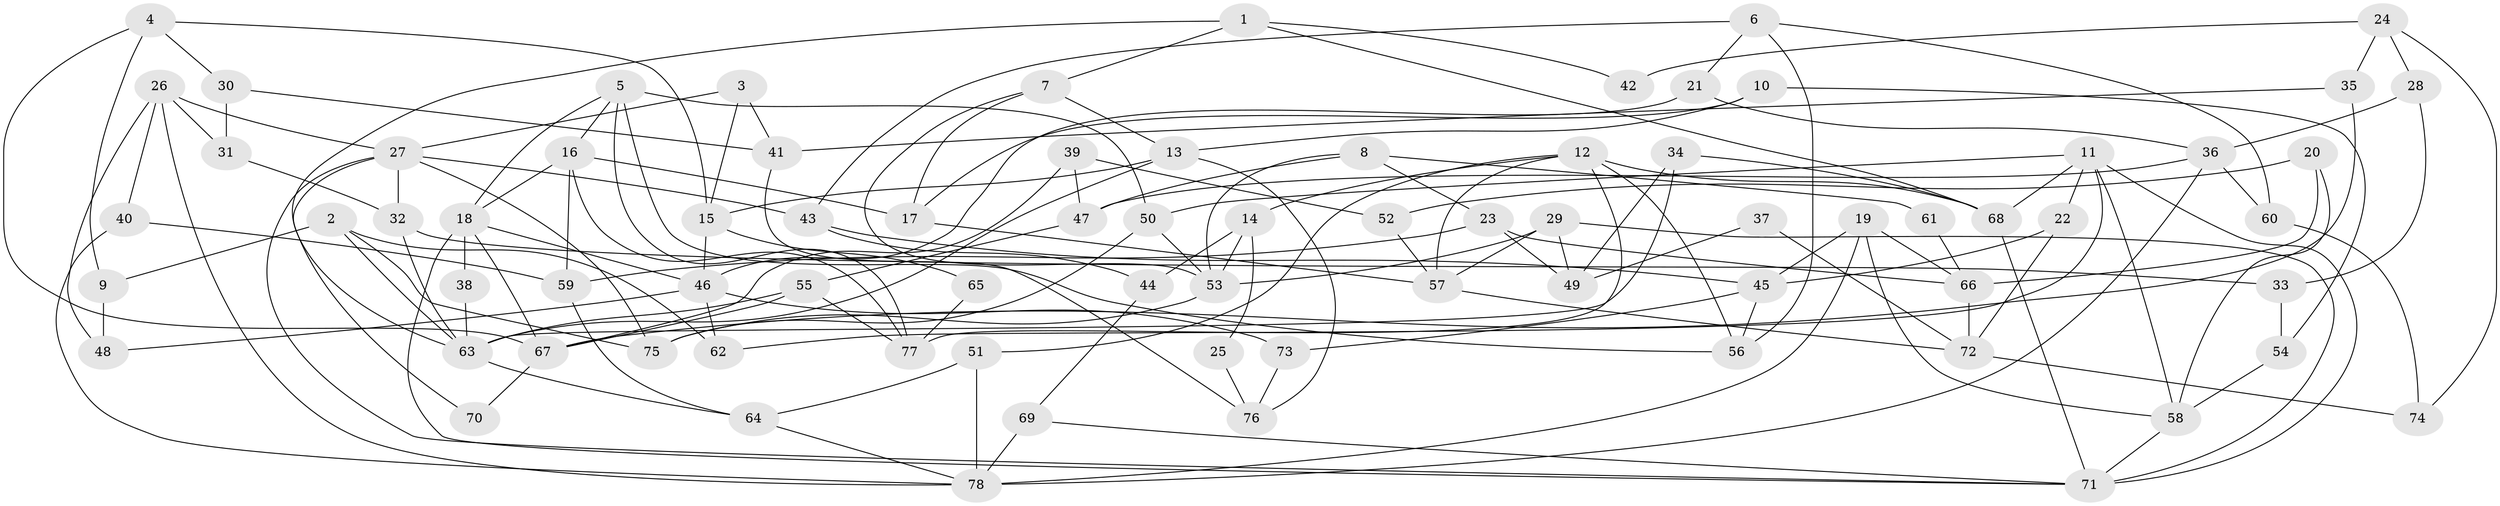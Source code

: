 // coarse degree distribution, {4: 0.2765957446808511, 5: 0.19148936170212766, 6: 0.10638297872340426, 7: 0.10638297872340426, 8: 0.02127659574468085, 9: 0.0851063829787234, 3: 0.1276595744680851, 2: 0.06382978723404255, 10: 0.02127659574468085}
// Generated by graph-tools (version 1.1) at 2025/23/03/03/25 07:23:57]
// undirected, 78 vertices, 156 edges
graph export_dot {
graph [start="1"]
  node [color=gray90,style=filled];
  1;
  2;
  3;
  4;
  5;
  6;
  7;
  8;
  9;
  10;
  11;
  12;
  13;
  14;
  15;
  16;
  17;
  18;
  19;
  20;
  21;
  22;
  23;
  24;
  25;
  26;
  27;
  28;
  29;
  30;
  31;
  32;
  33;
  34;
  35;
  36;
  37;
  38;
  39;
  40;
  41;
  42;
  43;
  44;
  45;
  46;
  47;
  48;
  49;
  50;
  51;
  52;
  53;
  54;
  55;
  56;
  57;
  58;
  59;
  60;
  61;
  62;
  63;
  64;
  65;
  66;
  67;
  68;
  69;
  70;
  71;
  72;
  73;
  74;
  75;
  76;
  77;
  78;
  1 -- 63;
  1 -- 68;
  1 -- 7;
  1 -- 42;
  2 -- 62;
  2 -- 63;
  2 -- 9;
  2 -- 75;
  3 -- 27;
  3 -- 15;
  3 -- 41;
  4 -- 67;
  4 -- 9;
  4 -- 15;
  4 -- 30;
  5 -- 50;
  5 -- 16;
  5 -- 18;
  5 -- 56;
  5 -- 77;
  6 -- 56;
  6 -- 21;
  6 -- 43;
  6 -- 60;
  7 -- 53;
  7 -- 13;
  7 -- 17;
  8 -- 23;
  8 -- 53;
  8 -- 47;
  8 -- 61;
  9 -- 48;
  10 -- 13;
  10 -- 17;
  10 -- 54;
  11 -- 50;
  11 -- 22;
  11 -- 58;
  11 -- 62;
  11 -- 68;
  11 -- 71;
  12 -- 68;
  12 -- 77;
  12 -- 14;
  12 -- 51;
  12 -- 56;
  12 -- 57;
  13 -- 76;
  13 -- 15;
  13 -- 63;
  14 -- 53;
  14 -- 25;
  14 -- 44;
  15 -- 46;
  15 -- 65;
  16 -- 17;
  16 -- 59;
  16 -- 18;
  16 -- 77;
  17 -- 57;
  18 -- 38;
  18 -- 46;
  18 -- 67;
  18 -- 71;
  19 -- 78;
  19 -- 58;
  19 -- 45;
  19 -- 66;
  20 -- 58;
  20 -- 52;
  20 -- 66;
  21 -- 46;
  21 -- 36;
  22 -- 45;
  22 -- 72;
  23 -- 59;
  23 -- 66;
  23 -- 49;
  24 -- 74;
  24 -- 35;
  24 -- 28;
  24 -- 42;
  25 -- 76;
  26 -- 78;
  26 -- 27;
  26 -- 31;
  26 -- 40;
  26 -- 48;
  27 -- 71;
  27 -- 43;
  27 -- 32;
  27 -- 70;
  27 -- 75;
  28 -- 33;
  28 -- 36;
  29 -- 49;
  29 -- 71;
  29 -- 53;
  29 -- 57;
  30 -- 31;
  30 -- 41;
  31 -- 32;
  32 -- 63;
  32 -- 33;
  33 -- 54;
  34 -- 63;
  34 -- 68;
  34 -- 49;
  35 -- 41;
  35 -- 67;
  36 -- 78;
  36 -- 47;
  36 -- 60;
  37 -- 72;
  37 -- 49;
  38 -- 63;
  39 -- 67;
  39 -- 47;
  39 -- 52;
  40 -- 78;
  40 -- 59;
  41 -- 76;
  43 -- 45;
  43 -- 44;
  44 -- 69;
  45 -- 56;
  45 -- 73;
  46 -- 48;
  46 -- 62;
  46 -- 73;
  47 -- 55;
  50 -- 75;
  50 -- 53;
  51 -- 78;
  51 -- 64;
  52 -- 57;
  53 -- 75;
  54 -- 58;
  55 -- 77;
  55 -- 63;
  55 -- 67;
  57 -- 72;
  58 -- 71;
  59 -- 64;
  60 -- 74;
  61 -- 66;
  63 -- 64;
  64 -- 78;
  65 -- 77;
  66 -- 72;
  67 -- 70;
  68 -- 71;
  69 -- 71;
  69 -- 78;
  72 -- 74;
  73 -- 76;
}
